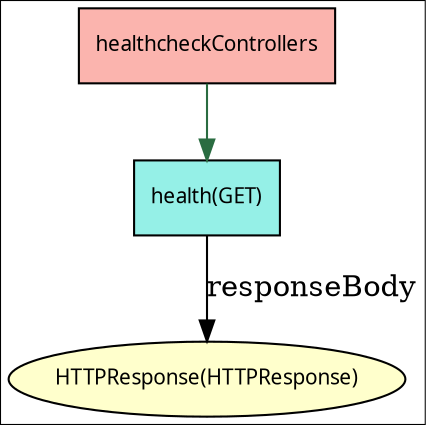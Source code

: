 digraph G {
    node[shape=rectangle, fontname=Tahoma, fontsize=10, style="filled",
        gradientangle="270", fillcolor="bisque", colorscheme="pastel19"]
    colorscheme="pastel19"
    
	splines=line
	healthcheckControllers [fillcolor="1"]
		
	    health [label="health(GET)" fillcolor="#95f0e7" ]
   		healthcheckControllers -> health [color="#2A6C41" ]
	    	HTTPResponse[label="HTTPResponse(HTTPResponse)" fillcolor="6" shape=ellipse]
	    	health -> HTTPResponse [label="responseBody"]
	    
}

